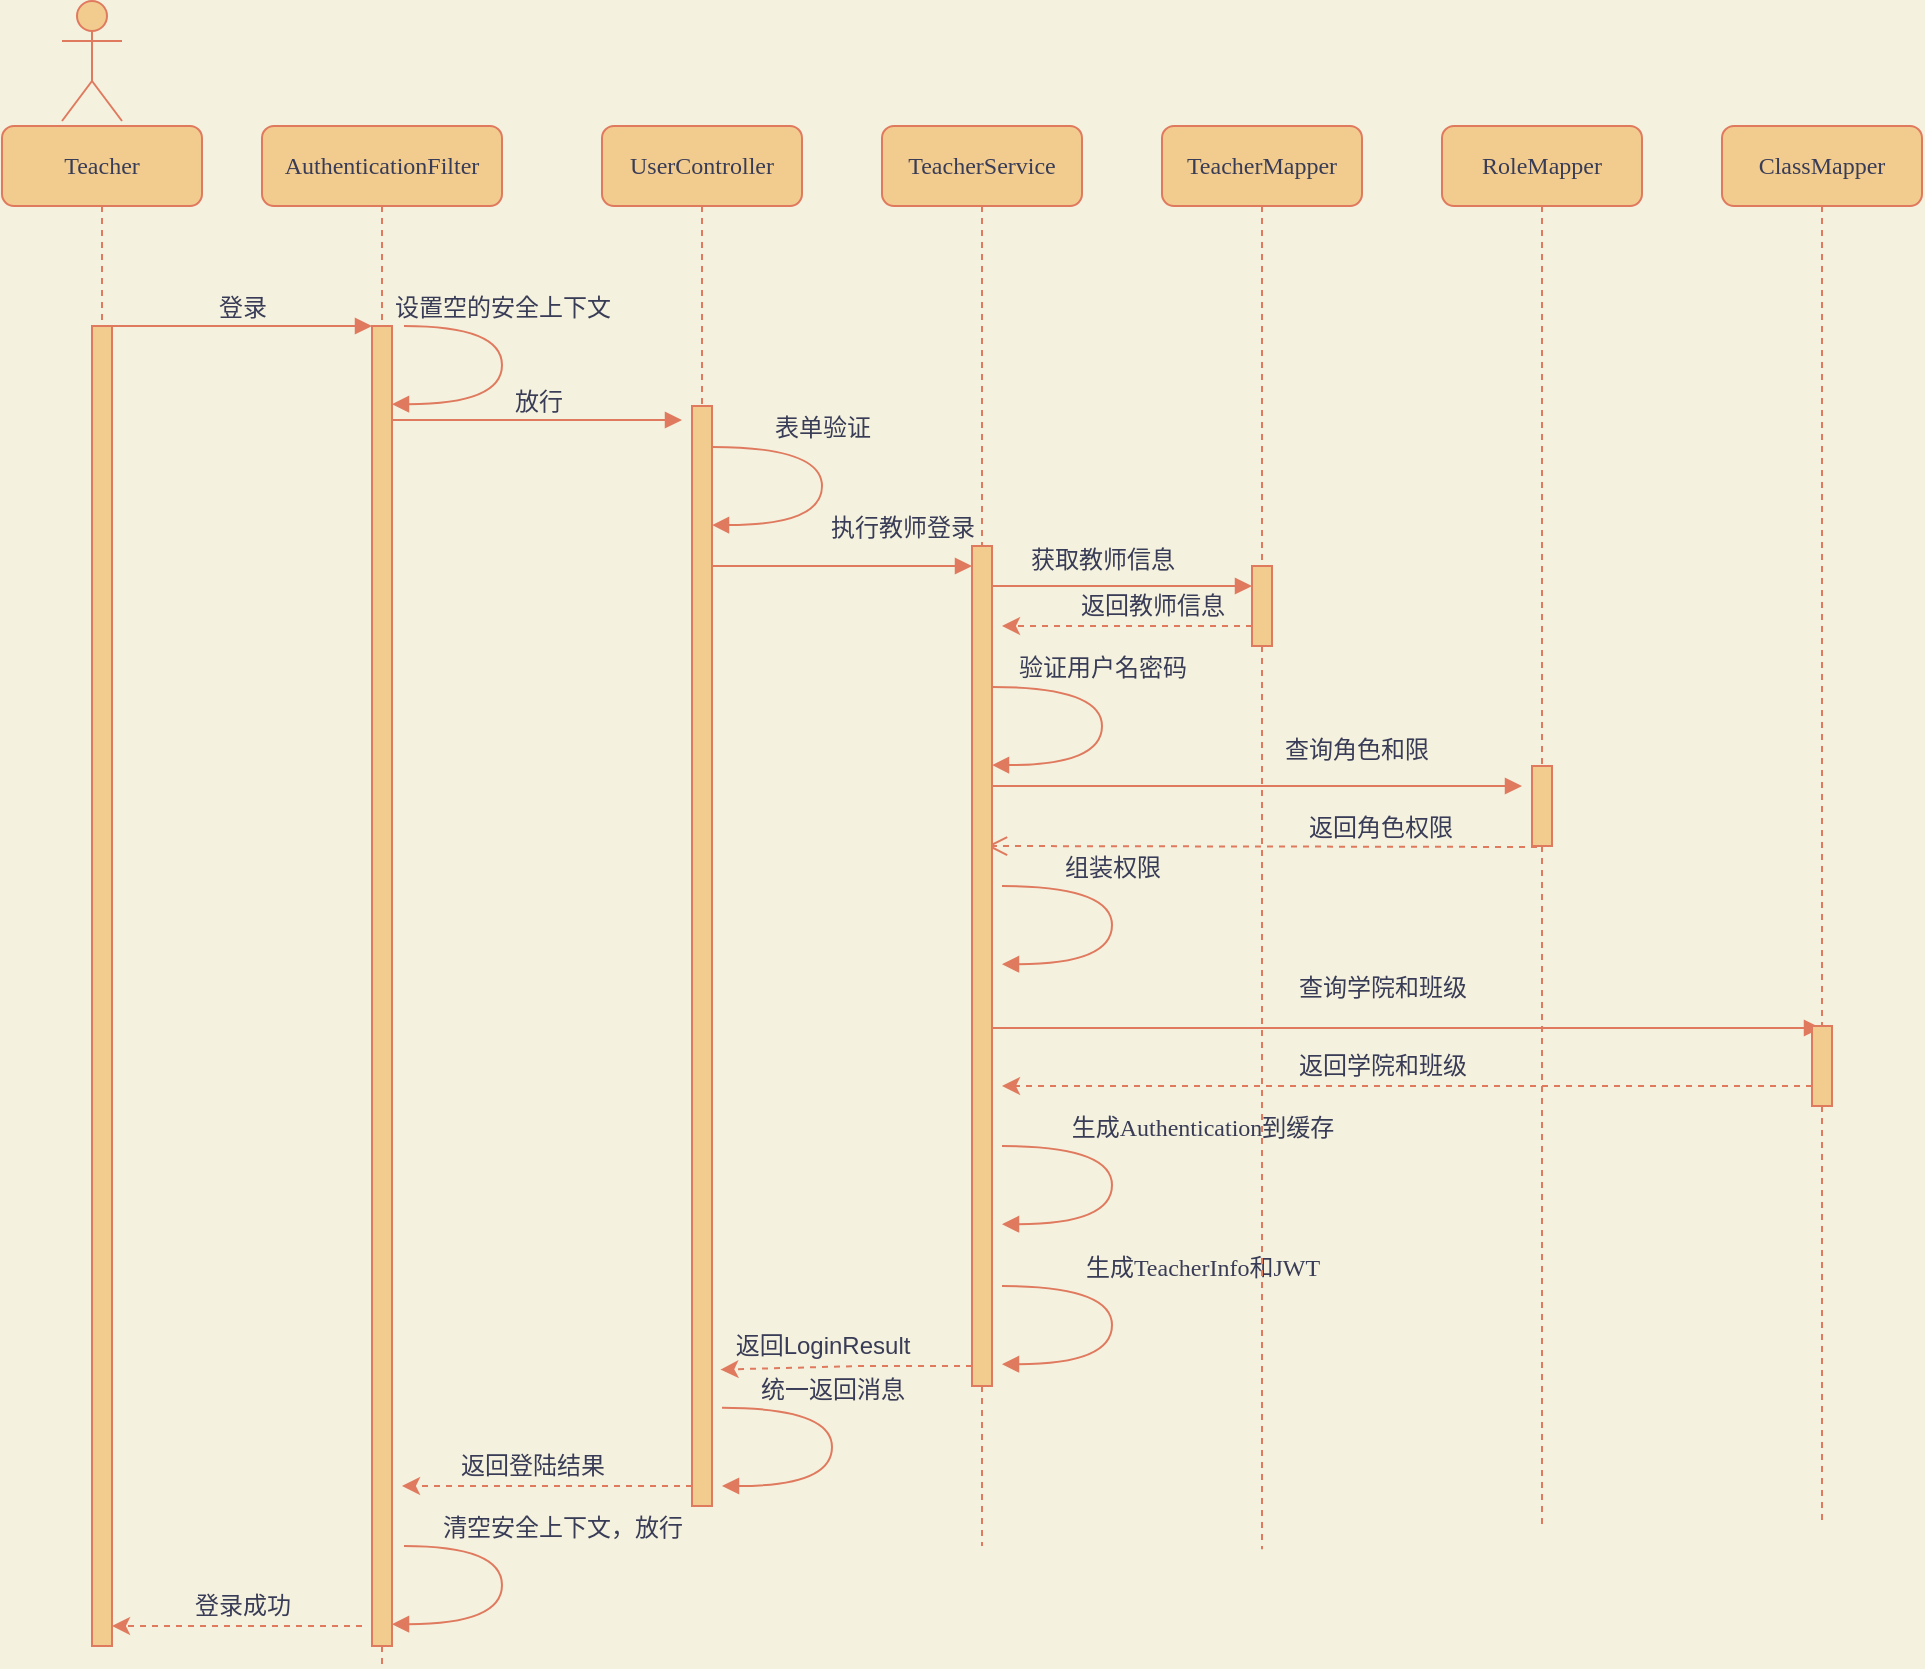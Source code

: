 <mxfile version="15.4.0" type="device"><diagram name="Page-1" id="13e1069c-82ec-6db2-03f1-153e76fe0fe0"><mxGraphModel dx="1024" dy="592" grid="1" gridSize="10" guides="1" tooltips="1" connect="1" arrows="1" fold="1" page="1" pageScale="1" pageWidth="1100" pageHeight="850" background="#F4F1DE" math="0" shadow="0"><root><mxCell id="0"/><mxCell id="1" parent="0"/><mxCell id="7baba1c4bc27f4b0-2" value="AuthenticationFilter" style="shape=umlLifeline;perimeter=lifelinePerimeter;whiteSpace=wrap;html=1;container=1;collapsible=0;recursiveResize=0;outlineConnect=0;rounded=1;shadow=0;comic=0;labelBackgroundColor=none;strokeWidth=1;fontFamily=Verdana;fontSize=12;align=center;size=40;fillColor=#F2CC8F;strokeColor=#E07A5F;fontColor=#393C56;" parent="1" vertex="1"><mxGeometry x="230" y="80" width="120" height="770" as="geometry"/></mxCell><mxCell id="7baba1c4bc27f4b0-10" value="" style="html=1;points=[];perimeter=orthogonalPerimeter;rounded=0;shadow=0;comic=0;labelBackgroundColor=none;strokeWidth=1;fontFamily=Verdana;fontSize=12;align=center;fillColor=#F2CC8F;strokeColor=#E07A5F;fontColor=#393C56;" parent="7baba1c4bc27f4b0-2" vertex="1"><mxGeometry x="55" y="100" width="10" height="660" as="geometry"/></mxCell><mxCell id="xtQIAJaIOCqGTiugm4oH-11" value="设置空的安全上下文" style="html=1;verticalAlign=bottom;endArrow=block;labelBackgroundColor=none;fontFamily=Verdana;fontSize=12;elbow=vertical;edgeStyle=orthogonalEdgeStyle;curved=1;strokeColor=#E07A5F;fontColor=#393C56;" edge="1" parent="7baba1c4bc27f4b0-2"><mxGeometry x="-0.312" relative="1" as="geometry"><mxPoint x="71" y="100" as="sourcePoint"/><mxPoint x="65" y="139.1" as="targetPoint"/><Array as="points"><mxPoint x="120" y="100.1"/><mxPoint x="120" y="139.1"/></Array><mxPoint as="offset"/></mxGeometry></mxCell><mxCell id="xtQIAJaIOCqGTiugm4oH-43" value="清空安全上下文，放行" style="html=1;verticalAlign=bottom;endArrow=block;labelBackgroundColor=none;fontFamily=Verdana;fontSize=12;elbow=vertical;edgeStyle=orthogonalEdgeStyle;curved=1;strokeColor=#E07A5F;fontColor=#393C56;" edge="1" parent="7baba1c4bc27f4b0-2"><mxGeometry x="-0.315" y="30" relative="1" as="geometry"><mxPoint x="71" y="710" as="sourcePoint"/><mxPoint x="65" y="749.1" as="targetPoint"/><Array as="points"><mxPoint x="120" y="710.1"/><mxPoint x="120" y="749.1"/></Array><mxPoint as="offset"/></mxGeometry></mxCell><mxCell id="xtQIAJaIOCqGTiugm4oH-47" value="" style="edgeStyle=none;rounded=0;orthogonalLoop=1;jettySize=auto;html=1;dashed=1;endArrow=classic;endFill=1;labelBackgroundColor=#F4F1DE;strokeColor=#E07A5F;fontColor=#393C56;" edge="1" parent="7baba1c4bc27f4b0-2" target="7baba1c4bc27f4b0-9"><mxGeometry relative="1" as="geometry"><mxPoint x="50" y="750" as="sourcePoint"/><mxPoint x="-20" y="850" as="targetPoint"/><Array as="points"><mxPoint x="40" y="750"/></Array></mxGeometry></mxCell><mxCell id="7baba1c4bc27f4b0-3" value="UserController" style="shape=umlLifeline;perimeter=lifelinePerimeter;whiteSpace=wrap;html=1;container=1;collapsible=0;recursiveResize=0;outlineConnect=0;rounded=1;shadow=0;comic=0;labelBackgroundColor=none;strokeWidth=1;fontFamily=Verdana;fontSize=12;align=center;fillColor=#F2CC8F;strokeColor=#E07A5F;fontColor=#393C56;" parent="1" vertex="1"><mxGeometry x="400" y="80" width="100" height="690" as="geometry"/></mxCell><mxCell id="7baba1c4bc27f4b0-13" value="" style="html=1;points=[];perimeter=orthogonalPerimeter;rounded=0;shadow=0;comic=0;labelBackgroundColor=none;strokeWidth=1;fontFamily=Verdana;fontSize=12;align=center;fillColor=#F2CC8F;strokeColor=#E07A5F;fontColor=#393C56;" parent="7baba1c4bc27f4b0-3" vertex="1"><mxGeometry x="45" y="140" width="10" height="550" as="geometry"/></mxCell><mxCell id="xtQIAJaIOCqGTiugm4oH-16" value="表单验证" style="html=1;verticalAlign=bottom;endArrow=block;labelBackgroundColor=none;fontFamily=Verdana;fontSize=12;elbow=vertical;edgeStyle=orthogonalEdgeStyle;curved=1;strokeColor=#E07A5F;fontColor=#393C56;" edge="1" parent="7baba1c4bc27f4b0-3"><mxGeometry x="-0.262" relative="1" as="geometry"><mxPoint x="55" y="160.45" as="sourcePoint"/><mxPoint x="55" y="199.55" as="targetPoint"/><Array as="points"><mxPoint x="110" y="160.55"/><mxPoint x="110" y="199.55"/></Array><mxPoint as="offset"/></mxGeometry></mxCell><mxCell id="7baba1c4bc27f4b0-4" value="TeacherService" style="shape=umlLifeline;perimeter=lifelinePerimeter;whiteSpace=wrap;html=1;container=1;collapsible=0;recursiveResize=0;outlineConnect=0;rounded=1;shadow=0;comic=0;labelBackgroundColor=none;strokeWidth=1;fontFamily=Verdana;fontSize=12;align=center;fillColor=#F2CC8F;strokeColor=#E07A5F;fontColor=#393C56;" parent="1" vertex="1"><mxGeometry x="540" y="80" width="100" height="580" as="geometry"/></mxCell><mxCell id="xtQIAJaIOCqGTiugm4oH-10" value="组装权限" style="html=1;verticalAlign=bottom;endArrow=block;labelBackgroundColor=none;fontFamily=Verdana;fontSize=12;elbow=vertical;edgeStyle=orthogonalEdgeStyle;curved=1;strokeColor=#E07A5F;fontColor=#393C56;" edge="1" parent="7baba1c4bc27f4b0-4"><mxGeometry x="-0.262" relative="1" as="geometry"><mxPoint x="60" y="380" as="sourcePoint"/><mxPoint x="60" y="419.1" as="targetPoint"/><Array as="points"><mxPoint x="115" y="380.1"/><mxPoint x="115" y="419.1"/></Array><mxPoint as="offset"/></mxGeometry></mxCell><mxCell id="xtQIAJaIOCqGTiugm4oH-12" value="获取教师信息" style="html=1;verticalAlign=bottom;endArrow=block;labelBackgroundColor=none;fontFamily=Verdana;fontSize=12;edgeStyle=elbowEdgeStyle;elbow=vertical;strokeColor=#E07A5F;fontColor=#393C56;" edge="1" parent="7baba1c4bc27f4b0-4"><mxGeometry x="-0.154" y="5" relative="1" as="geometry"><mxPoint x="55" y="230" as="sourcePoint"/><Array as="points"><mxPoint x="130" y="230"/><mxPoint x="100" y="220"/><mxPoint x="120" y="200"/><mxPoint x="140" y="190"/><mxPoint x="60" y="170"/></Array><mxPoint x="185" y="230" as="targetPoint"/><mxPoint y="1" as="offset"/></mxGeometry></mxCell><mxCell id="7baba1c4bc27f4b0-5" value="TeacherMapper" style="shape=umlLifeline;perimeter=lifelinePerimeter;whiteSpace=wrap;html=1;container=1;collapsible=0;recursiveResize=0;outlineConnect=0;rounded=1;shadow=0;comic=0;labelBackgroundColor=none;strokeWidth=1;fontFamily=Verdana;fontSize=12;align=center;fillColor=#F2CC8F;strokeColor=#E07A5F;fontColor=#393C56;" parent="1" vertex="1"><mxGeometry x="680" y="80" width="100" height="260" as="geometry"/></mxCell><mxCell id="7baba1c4bc27f4b0-19" value="" style="html=1;points=[];perimeter=orthogonalPerimeter;rounded=0;shadow=0;comic=0;labelBackgroundColor=none;strokeWidth=1;fontFamily=Verdana;fontSize=12;align=center;fillColor=#F2CC8F;strokeColor=#E07A5F;fontColor=#393C56;" parent="7baba1c4bc27f4b0-5" vertex="1"><mxGeometry x="45" y="220" width="10" height="40" as="geometry"/></mxCell><mxCell id="7baba1c4bc27f4b0-27" value="返回角色权限" style="html=1;verticalAlign=bottom;endArrow=open;dashed=1;endSize=8;labelBackgroundColor=none;fontFamily=Verdana;fontSize=12;strokeColor=#E07A5F;fontColor=#393C56;" parent="7baba1c4bc27f4b0-5" edge="1"><mxGeometry x="-0.436" relative="1" as="geometry"><mxPoint x="-87.5" y="360" as="targetPoint"/><mxPoint x="187.5" y="360.5" as="sourcePoint"/><mxPoint x="-1" as="offset"/></mxGeometry></mxCell><mxCell id="xtQIAJaIOCqGTiugm4oH-20" value="查询学院和班级" style="html=1;verticalAlign=bottom;endArrow=block;labelBackgroundColor=none;fontFamily=Verdana;fontSize=12;strokeColor=#E07A5F;fontColor=#393C56;" edge="1" parent="7baba1c4bc27f4b0-5" target="7baba1c4bc27f4b0-7"><mxGeometry x="-0.059" y="11" relative="1" as="geometry"><mxPoint x="-84.9" y="451" as="sourcePoint"/><mxPoint x="184.9" y="450" as="targetPoint"/><mxPoint as="offset"/></mxGeometry></mxCell><mxCell id="xtQIAJaIOCqGTiugm4oH-37" value="" style="edgeStyle=none;rounded=0;orthogonalLoop=1;jettySize=auto;html=1;dashed=1;endArrow=none;endFill=0;labelBackgroundColor=#F4F1DE;strokeColor=#E07A5F;fontColor=#393C56;" edge="1" parent="1" source="7baba1c4bc27f4b0-6"><mxGeometry relative="1" as="geometry"><mxPoint x="870" y="781.6" as="targetPoint"/></mxGeometry></mxCell><mxCell id="7baba1c4bc27f4b0-6" value="RoleMapper" style="shape=umlLifeline;perimeter=lifelinePerimeter;whiteSpace=wrap;html=1;container=1;collapsible=0;recursiveResize=0;outlineConnect=0;rounded=1;shadow=0;comic=0;labelBackgroundColor=none;strokeWidth=1;fontFamily=Verdana;fontSize=12;align=center;fillColor=#F2CC8F;strokeColor=#E07A5F;fontColor=#393C56;" parent="1" vertex="1"><mxGeometry x="820" y="80" width="100" height="360" as="geometry"/></mxCell><mxCell id="xtQIAJaIOCqGTiugm4oH-17" value="查询角色和限" style="html=1;verticalAlign=bottom;endArrow=block;labelBackgroundColor=none;fontFamily=Verdana;fontSize=12;strokeColor=#E07A5F;fontColor=#393C56;" edge="1" parent="7baba1c4bc27f4b0-6"><mxGeometry x="0.372" y="9" relative="1" as="geometry"><mxPoint x="-225" y="330" as="sourcePoint"/><mxPoint x="40" y="330" as="targetPoint"/><mxPoint as="offset"/></mxGeometry></mxCell><mxCell id="xtQIAJaIOCqGTiugm4oH-18" value="" style="html=1;points=[];perimeter=orthogonalPerimeter;rounded=0;shadow=0;comic=0;labelBackgroundColor=none;strokeWidth=1;fontFamily=Verdana;fontSize=12;align=center;fillColor=#F2CC8F;strokeColor=#E07A5F;fontColor=#393C56;" vertex="1" parent="7baba1c4bc27f4b0-6"><mxGeometry x="45" y="320" width="10" height="40" as="geometry"/></mxCell><mxCell id="xtQIAJaIOCqGTiugm4oH-33" value="" style="edgeStyle=none;rounded=0;orthogonalLoop=1;jettySize=auto;html=1;dashed=1;endArrow=none;endFill=0;labelBackgroundColor=#F4F1DE;strokeColor=#E07A5F;fontColor=#393C56;" edge="1" parent="1" source="7baba1c4bc27f4b0-7"><mxGeometry relative="1" as="geometry"><mxPoint x="1010" y="780" as="targetPoint"/></mxGeometry></mxCell><mxCell id="7baba1c4bc27f4b0-7" value="ClassMapper" style="shape=umlLifeline;perimeter=lifelinePerimeter;whiteSpace=wrap;html=1;container=1;collapsible=0;recursiveResize=0;outlineConnect=0;rounded=1;shadow=0;comic=0;labelBackgroundColor=none;strokeWidth=1;fontFamily=Verdana;fontSize=12;align=center;fillColor=#F2CC8F;strokeColor=#E07A5F;fontColor=#393C56;" parent="1" vertex="1"><mxGeometry x="960" y="80" width="100" height="490" as="geometry"/></mxCell><mxCell id="7baba1c4bc27f4b0-25" value="" style="html=1;points=[];perimeter=orthogonalPerimeter;rounded=0;shadow=0;comic=0;labelBackgroundColor=none;strokeColor=#E07A5F;strokeWidth=1;fillColor=#F2CC8F;fontFamily=Verdana;fontSize=12;fontColor=#393C56;align=center;" parent="7baba1c4bc27f4b0-7" vertex="1"><mxGeometry x="45" y="450" width="10" height="40" as="geometry"/></mxCell><mxCell id="7baba1c4bc27f4b0-8" value="Teacher" style="shape=umlLifeline;perimeter=lifelinePerimeter;whiteSpace=wrap;html=1;container=1;collapsible=0;recursiveResize=0;outlineConnect=0;rounded=1;shadow=0;comic=0;labelBackgroundColor=none;strokeWidth=1;fontFamily=Verdana;fontSize=12;align=center;fillColor=#F2CC8F;strokeColor=#E07A5F;fontColor=#393C56;" parent="1" vertex="1"><mxGeometry x="100" y="80" width="100" height="760" as="geometry"/></mxCell><mxCell id="7baba1c4bc27f4b0-9" value="" style="html=1;points=[];perimeter=orthogonalPerimeter;rounded=0;shadow=0;comic=0;labelBackgroundColor=none;strokeWidth=1;fontFamily=Verdana;fontSize=12;align=center;fillColor=#F2CC8F;strokeColor=#E07A5F;fontColor=#393C56;" parent="7baba1c4bc27f4b0-8" vertex="1"><mxGeometry x="45" y="100" width="10" height="660" as="geometry"/></mxCell><mxCell id="xtQIAJaIOCqGTiugm4oH-25" value="" style="edgeStyle=none;rounded=0;orthogonalLoop=1;jettySize=auto;html=1;dashed=1;entryX=-0.008;entryY=1.09;entryDx=0;entryDy=0;entryPerimeter=0;labelBackgroundColor=#F4F1DE;strokeColor=#E07A5F;fontColor=#393C56;" edge="1" parent="1" source="7baba1c4bc27f4b0-16" target="xtQIAJaIOCqGTiugm4oH-26"><mxGeometry relative="1" as="geometry"><mxPoint x="450" y="700" as="targetPoint"/><Array as="points"><mxPoint x="530" y="700"/></Array></mxGeometry></mxCell><mxCell id="xtQIAJaIOCqGTiugm4oH-41" value="" style="edgeStyle=none;rounded=0;orthogonalLoop=1;jettySize=auto;html=1;dashed=1;endArrow=none;endFill=0;labelBackgroundColor=#F4F1DE;strokeColor=#E07A5F;fontColor=#393C56;" edge="1" parent="1" source="7baba1c4bc27f4b0-16"><mxGeometry relative="1" as="geometry"><mxPoint x="590" y="790" as="targetPoint"/></mxGeometry></mxCell><mxCell id="7baba1c4bc27f4b0-16" value="" style="html=1;points=[];perimeter=orthogonalPerimeter;rounded=0;shadow=0;comic=0;labelBackgroundColor=none;strokeWidth=1;fontFamily=Verdana;fontSize=12;align=center;fillColor=#F2CC8F;strokeColor=#E07A5F;fontColor=#393C56;" parent="1" vertex="1"><mxGeometry x="585" y="290" width="10" height="420" as="geometry"/></mxCell><mxCell id="7baba1c4bc27f4b0-17" value="执行教师登录" style="html=1;verticalAlign=bottom;endArrow=block;labelBackgroundColor=none;fontFamily=Verdana;fontSize=12;edgeStyle=elbowEdgeStyle;elbow=vertical;strokeColor=#E07A5F;fontColor=#393C56;" parent="1" source="7baba1c4bc27f4b0-13" target="7baba1c4bc27f4b0-16" edge="1"><mxGeometry x="0.462" y="10" relative="1" as="geometry"><mxPoint x="510" y="220" as="sourcePoint"/><Array as="points"><mxPoint x="530" y="300"/><mxPoint x="500" y="330"/><mxPoint x="520" y="290"/><mxPoint x="520" y="285"/><mxPoint x="530" y="280"/><mxPoint x="500" y="270"/><mxPoint x="520" y="250"/><mxPoint x="540" y="240"/><mxPoint x="460" y="220"/></Array><mxPoint as="offset"/></mxGeometry></mxCell><mxCell id="7baba1c4bc27f4b0-11" value="登录" style="html=1;verticalAlign=bottom;endArrow=block;entryX=0;entryY=0;labelBackgroundColor=none;fontFamily=Verdana;fontSize=12;edgeStyle=elbowEdgeStyle;elbow=vertical;strokeColor=#E07A5F;fontColor=#393C56;" parent="1" source="7baba1c4bc27f4b0-9" target="7baba1c4bc27f4b0-10" edge="1"><mxGeometry relative="1" as="geometry"><mxPoint x="220" y="190" as="sourcePoint"/><mxPoint as="offset"/></mxGeometry></mxCell><mxCell id="7baba1c4bc27f4b0-14" value="放行" style="html=1;verticalAlign=bottom;endArrow=block;labelBackgroundColor=none;fontFamily=Verdana;fontSize=12;elbow=vertical;strokeColor=#E07A5F;fontColor=#393C56;" parent="1" source="7baba1c4bc27f4b0-10" edge="1"><mxGeometry relative="1" as="geometry"><mxPoint x="370" y="200" as="sourcePoint"/><mxPoint x="440" y="227" as="targetPoint"/></mxGeometry></mxCell><mxCell id="xtQIAJaIOCqGTiugm4oH-1" value="" style="shape=umlActor;verticalLabelPosition=bottom;verticalAlign=top;html=1;outlineConnect=0;fillColor=#F2CC8F;strokeColor=#E07A5F;fontColor=#393C56;" vertex="1" parent="1"><mxGeometry x="130" y="17.5" width="30" height="60" as="geometry"/></mxCell><mxCell id="xtQIAJaIOCqGTiugm4oH-13" value="" style="edgeStyle=none;rounded=0;orthogonalLoop=1;jettySize=auto;html=1;dashed=1;labelBackgroundColor=#F4F1DE;strokeColor=#E07A5F;fontColor=#393C56;" edge="1" parent="1" source="7baba1c4bc27f4b0-19"><mxGeometry relative="1" as="geometry"><mxPoint x="600" y="330" as="targetPoint"/><Array as="points"><mxPoint x="670" y="330"/></Array></mxGeometry></mxCell><mxCell id="xtQIAJaIOCqGTiugm4oH-14" value="返回教师信息" style="text;html=1;align=center;verticalAlign=middle;resizable=0;points=[];autosize=1;strokeColor=none;fillColor=none;fontColor=#393C56;" vertex="1" parent="1"><mxGeometry x="630" y="310" width="90" height="20" as="geometry"/></mxCell><mxCell id="xtQIAJaIOCqGTiugm4oH-19" value="验证用户名密码" style="html=1;verticalAlign=bottom;endArrow=block;labelBackgroundColor=none;fontFamily=Verdana;fontSize=12;elbow=vertical;edgeStyle=orthogonalEdgeStyle;curved=1;strokeColor=#E07A5F;fontColor=#393C56;" edge="1" parent="1"><mxGeometry x="-0.262" relative="1" as="geometry"><mxPoint x="595" y="360.45" as="sourcePoint"/><mxPoint x="595" y="399.55" as="targetPoint"/><Array as="points"><mxPoint x="650" y="360.55"/><mxPoint x="650" y="399.55"/></Array><mxPoint as="offset"/></mxGeometry></mxCell><mxCell id="xtQIAJaIOCqGTiugm4oH-21" value="" style="edgeStyle=none;rounded=0;orthogonalLoop=1;jettySize=auto;html=1;dashed=1;labelBackgroundColor=#F4F1DE;strokeColor=#E07A5F;fontColor=#393C56;" edge="1" parent="1" source="7baba1c4bc27f4b0-25"><mxGeometry relative="1" as="geometry"><mxPoint x="600" y="560" as="targetPoint"/><Array as="points"><mxPoint x="950" y="560"/></Array></mxGeometry></mxCell><mxCell id="xtQIAJaIOCqGTiugm4oH-22" value="返回学院和班级" style="text;html=1;align=center;verticalAlign=middle;resizable=0;points=[];autosize=1;strokeColor=none;fillColor=none;fontColor=#393C56;" vertex="1" parent="1"><mxGeometry x="740" y="540" width="100" height="20" as="geometry"/></mxCell><mxCell id="xtQIAJaIOCqGTiugm4oH-23" value="生成Authentication到缓存" style="html=1;verticalAlign=bottom;endArrow=block;labelBackgroundColor=none;fontFamily=Verdana;fontSize=12;elbow=vertical;edgeStyle=orthogonalEdgeStyle;curved=1;strokeColor=#E07A5F;fontColor=#393C56;" edge="1" parent="1"><mxGeometry x="-0.262" y="45" relative="1" as="geometry"><mxPoint x="600" y="590" as="sourcePoint"/><mxPoint x="600" y="629.1" as="targetPoint"/><Array as="points"><mxPoint x="655" y="590.1"/><mxPoint x="655" y="629.1"/></Array><mxPoint as="offset"/></mxGeometry></mxCell><mxCell id="xtQIAJaIOCqGTiugm4oH-24" value="生成TeacherInfo和JWT" style="html=1;verticalAlign=bottom;endArrow=block;labelBackgroundColor=none;fontFamily=Verdana;fontSize=12;elbow=vertical;edgeStyle=orthogonalEdgeStyle;curved=1;strokeColor=#E07A5F;fontColor=#393C56;" edge="1" parent="1"><mxGeometry x="-0.262" y="45" relative="1" as="geometry"><mxPoint x="600" y="660" as="sourcePoint"/><mxPoint x="600" y="699.1" as="targetPoint"/><Array as="points"><mxPoint x="655" y="660.1"/><mxPoint x="655" y="699.1"/></Array><mxPoint as="offset"/></mxGeometry></mxCell><mxCell id="xtQIAJaIOCqGTiugm4oH-26" value="返回LoginResult" style="text;html=1;align=center;verticalAlign=middle;resizable=0;points=[];autosize=1;strokeColor=none;fillColor=none;fontColor=#393C56;" vertex="1" parent="1"><mxGeometry x="460" y="680" width="100" height="20" as="geometry"/></mxCell><mxCell id="xtQIAJaIOCqGTiugm4oH-27" value="统一返回消息" style="html=1;verticalAlign=bottom;endArrow=block;labelBackgroundColor=none;fontFamily=Verdana;fontSize=12;elbow=vertical;edgeStyle=orthogonalEdgeStyle;curved=1;strokeColor=#E07A5F;fontColor=#393C56;" edge="1" parent="1"><mxGeometry x="-0.262" relative="1" as="geometry"><mxPoint x="460" y="720.9" as="sourcePoint"/><mxPoint x="460" y="760.0" as="targetPoint"/><Array as="points"><mxPoint x="515" y="721"/><mxPoint x="515" y="760"/></Array><mxPoint as="offset"/></mxGeometry></mxCell><mxCell id="xtQIAJaIOCqGTiugm4oH-28" value="" style="edgeStyle=none;rounded=0;orthogonalLoop=1;jettySize=auto;html=1;dashed=1;labelBackgroundColor=#F4F1DE;strokeColor=#E07A5F;fontColor=#393C56;" edge="1" parent="1" source="7baba1c4bc27f4b0-13"><mxGeometry relative="1" as="geometry"><mxPoint x="300" y="760" as="targetPoint"/><Array as="points"><mxPoint x="390" y="760"/></Array></mxGeometry></mxCell><mxCell id="xtQIAJaIOCqGTiugm4oH-29" value="返回登陆结果" style="text;html=1;align=center;verticalAlign=middle;resizable=0;points=[];autosize=1;strokeColor=none;fillColor=none;fontColor=#393C56;" vertex="1" parent="1"><mxGeometry x="320" y="740" width="90" height="20" as="geometry"/></mxCell><mxCell id="xtQIAJaIOCqGTiugm4oH-39" value="" style="edgeStyle=none;rounded=0;orthogonalLoop=1;jettySize=auto;html=1;dashed=1;endArrow=none;endFill=0;labelBackgroundColor=#F4F1DE;strokeColor=#E07A5F;fontColor=#393C56;" edge="1" parent="1" source="7baba1c4bc27f4b0-19"><mxGeometry relative="1" as="geometry"><mxPoint x="730" y="791.6" as="targetPoint"/></mxGeometry></mxCell><mxCell id="xtQIAJaIOCqGTiugm4oH-48" value="登录成功" style="text;html=1;align=center;verticalAlign=middle;resizable=0;points=[];autosize=1;strokeColor=none;fillColor=none;fontColor=#393C56;" vertex="1" parent="1"><mxGeometry x="190" y="810" width="60" height="20" as="geometry"/></mxCell></root></mxGraphModel></diagram></mxfile>